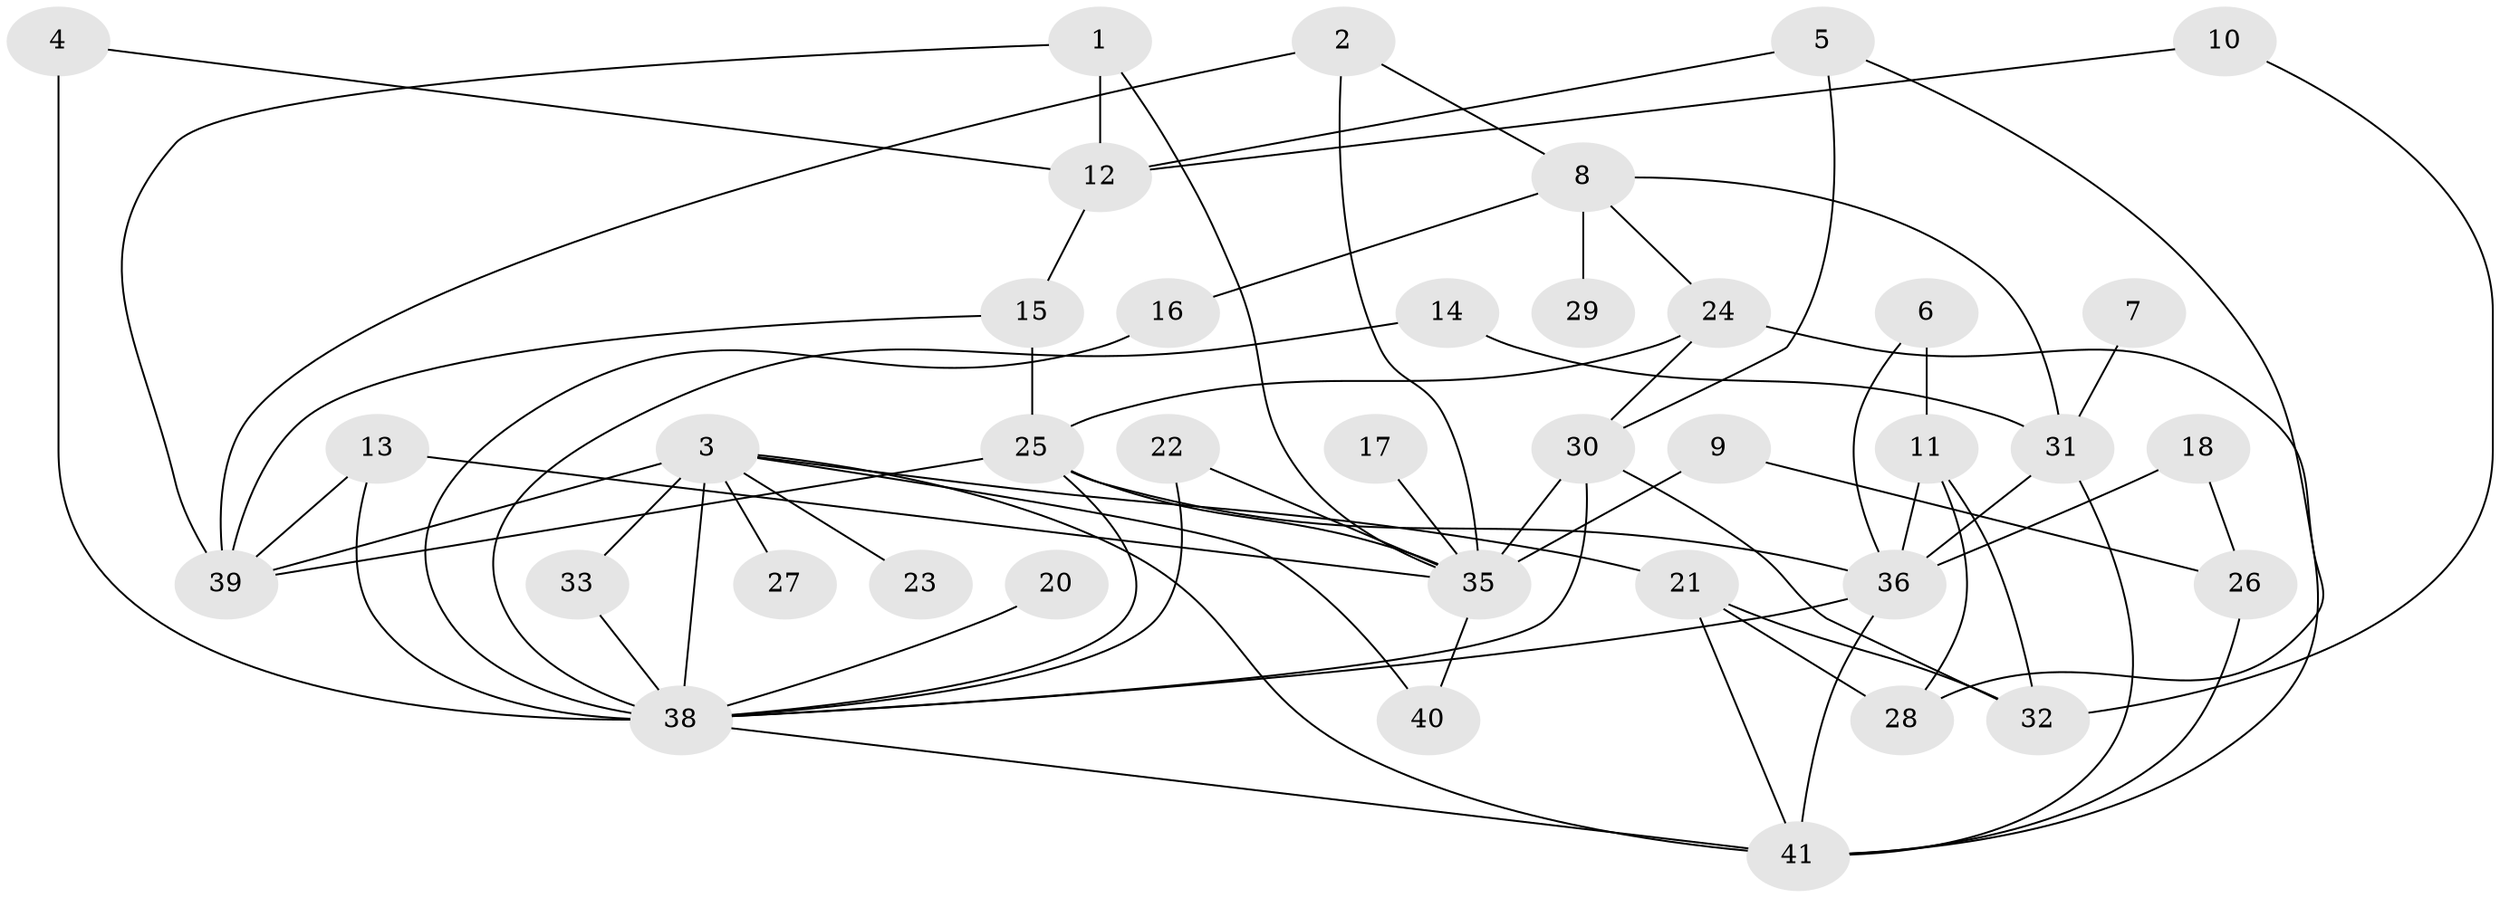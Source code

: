 // original degree distribution, {3: 0.3048780487804878, 4: 0.18292682926829268, 5: 0.036585365853658534, 1: 0.0975609756097561, 2: 0.2926829268292683, 7: 0.024390243902439025, 0: 0.036585365853658534, 6: 0.012195121951219513, 8: 0.012195121951219513}
// Generated by graph-tools (version 1.1) at 2025/25/03/09/25 03:25:13]
// undirected, 38 vertices, 69 edges
graph export_dot {
graph [start="1"]
  node [color=gray90,style=filled];
  1;
  2;
  3;
  4;
  5;
  6;
  7;
  8;
  9;
  10;
  11;
  12;
  13;
  14;
  15;
  16;
  17;
  18;
  20;
  21;
  22;
  23;
  24;
  25;
  26;
  27;
  28;
  29;
  30;
  31;
  32;
  33;
  35;
  36;
  38;
  39;
  40;
  41;
  1 -- 12 [weight=1.0];
  1 -- 35 [weight=1.0];
  1 -- 39 [weight=1.0];
  2 -- 8 [weight=1.0];
  2 -- 35 [weight=1.0];
  2 -- 39 [weight=1.0];
  3 -- 21 [weight=1.0];
  3 -- 23 [weight=1.0];
  3 -- 27 [weight=1.0];
  3 -- 33 [weight=1.0];
  3 -- 38 [weight=2.0];
  3 -- 39 [weight=2.0];
  3 -- 40 [weight=1.0];
  3 -- 41 [weight=1.0];
  4 -- 12 [weight=1.0];
  4 -- 38 [weight=2.0];
  5 -- 12 [weight=1.0];
  5 -- 28 [weight=1.0];
  5 -- 30 [weight=1.0];
  6 -- 11 [weight=1.0];
  6 -- 36 [weight=1.0];
  7 -- 31 [weight=1.0];
  8 -- 16 [weight=1.0];
  8 -- 24 [weight=1.0];
  8 -- 29 [weight=1.0];
  8 -- 31 [weight=1.0];
  9 -- 26 [weight=1.0];
  9 -- 35 [weight=1.0];
  10 -- 12 [weight=1.0];
  10 -- 32 [weight=1.0];
  11 -- 28 [weight=1.0];
  11 -- 32 [weight=1.0];
  11 -- 36 [weight=1.0];
  12 -- 15 [weight=1.0];
  13 -- 35 [weight=1.0];
  13 -- 38 [weight=1.0];
  13 -- 39 [weight=1.0];
  14 -- 31 [weight=1.0];
  14 -- 38 [weight=1.0];
  15 -- 25 [weight=1.0];
  15 -- 39 [weight=1.0];
  16 -- 38 [weight=1.0];
  17 -- 35 [weight=1.0];
  18 -- 26 [weight=1.0];
  18 -- 36 [weight=2.0];
  20 -- 38 [weight=1.0];
  21 -- 28 [weight=1.0];
  21 -- 32 [weight=1.0];
  21 -- 41 [weight=1.0];
  22 -- 35 [weight=1.0];
  22 -- 38 [weight=1.0];
  24 -- 25 [weight=1.0];
  24 -- 30 [weight=1.0];
  24 -- 41 [weight=1.0];
  25 -- 35 [weight=1.0];
  25 -- 36 [weight=2.0];
  25 -- 38 [weight=1.0];
  25 -- 39 [weight=1.0];
  26 -- 41 [weight=1.0];
  30 -- 32 [weight=1.0];
  30 -- 35 [weight=1.0];
  30 -- 38 [weight=1.0];
  31 -- 36 [weight=2.0];
  31 -- 41 [weight=1.0];
  33 -- 38 [weight=1.0];
  35 -- 40 [weight=1.0];
  36 -- 38 [weight=1.0];
  36 -- 41 [weight=2.0];
  38 -- 41 [weight=1.0];
}
